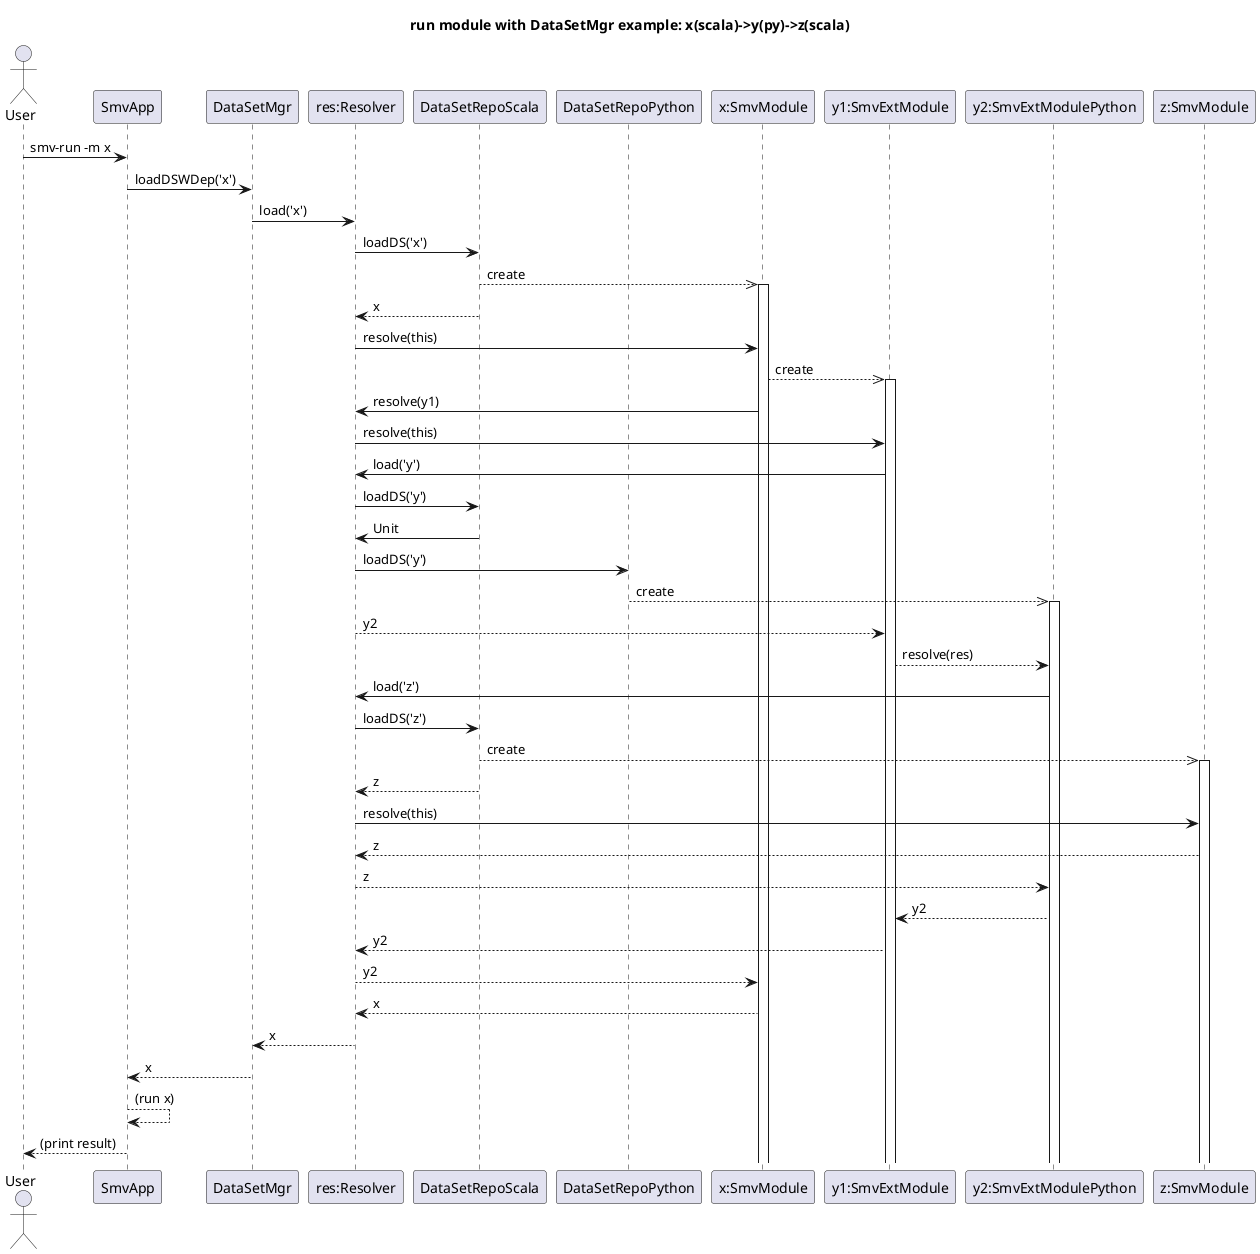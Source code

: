 @startuml
title run module with DataSetMgr example: x(scala)->y(py)->z(scala)

Actor User
Participant SmvApp as app
Participant DataSetMgr as dsm
Participant "res:Resolver" as res
Participant DataSetRepoScala as dsrs
Participant DataSetRepoPython as dsrp
Participant "x:SmvModule" as x
Participant "y1:SmvExtModule" as y1
Participant "y2:SmvExtModulePython" as y2
Participant "z:SmvModule" as z

User -> app: smv-run -m x
app -> dsm: loadDSWDep('x')
dsm -> res: load('x')
res -> dsrs: loadDS('x')
dsrs -->> x: create
activate x
dsrs --> res: x
res -> x: resolve(this)
x -->> y1: create
activate y1
x -> res: resolve(y1)
res -> y1: resolve(this)
y1 -> res: load('y')
res -> dsrs: loadDS('y')
dsrs -> res: Unit
res -> dsrp: loadDS('y')
dsrp -->> y2: create
activate y2
res --> y1: y2
y1 --> y2: resolve(res)
y2 -> res: load('z')
res -> dsrs: loadDS('z')
dsrs -->> z: create
activate z
dsrs --> res: z
res -> z: resolve(this)
z --> res: z
res --> y2: z
y2 --> y1: y2
y1 --> res: y2
res --> x: y2
x --> res: x
res --> dsm: x
dsm --> app: x
app --> app: (run x)
app --> User: (print result)

@enduml
